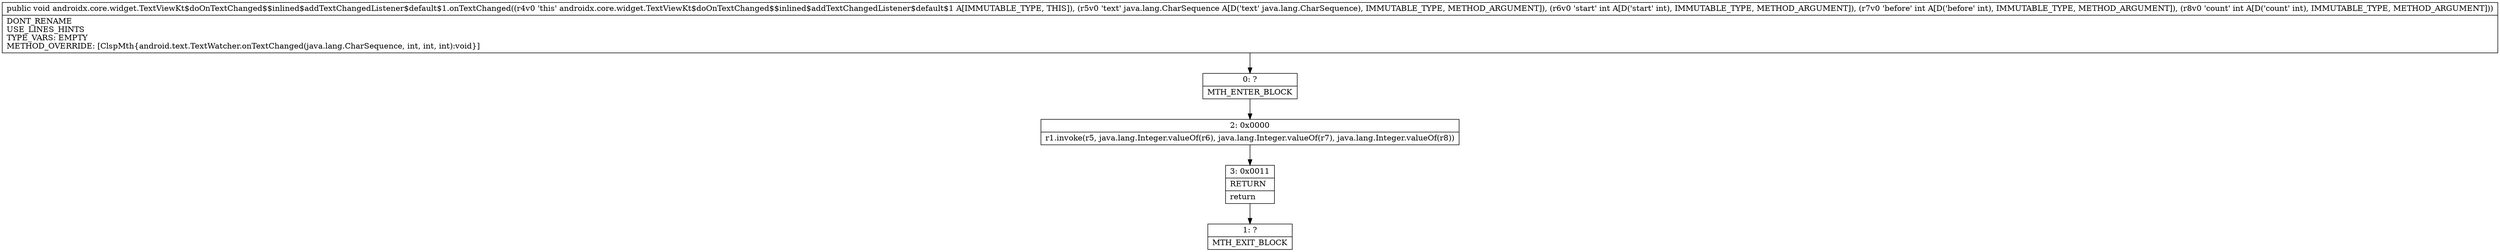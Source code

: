 digraph "CFG forandroidx.core.widget.TextViewKt$doOnTextChanged$$inlined$addTextChangedListener$default$1.onTextChanged(Ljava\/lang\/CharSequence;III)V" {
Node_0 [shape=record,label="{0\:\ ?|MTH_ENTER_BLOCK\l}"];
Node_2 [shape=record,label="{2\:\ 0x0000|r1.invoke(r5, java.lang.Integer.valueOf(r6), java.lang.Integer.valueOf(r7), java.lang.Integer.valueOf(r8))\l}"];
Node_3 [shape=record,label="{3\:\ 0x0011|RETURN\l|return\l}"];
Node_1 [shape=record,label="{1\:\ ?|MTH_EXIT_BLOCK\l}"];
MethodNode[shape=record,label="{public void androidx.core.widget.TextViewKt$doOnTextChanged$$inlined$addTextChangedListener$default$1.onTextChanged((r4v0 'this' androidx.core.widget.TextViewKt$doOnTextChanged$$inlined$addTextChangedListener$default$1 A[IMMUTABLE_TYPE, THIS]), (r5v0 'text' java.lang.CharSequence A[D('text' java.lang.CharSequence), IMMUTABLE_TYPE, METHOD_ARGUMENT]), (r6v0 'start' int A[D('start' int), IMMUTABLE_TYPE, METHOD_ARGUMENT]), (r7v0 'before' int A[D('before' int), IMMUTABLE_TYPE, METHOD_ARGUMENT]), (r8v0 'count' int A[D('count' int), IMMUTABLE_TYPE, METHOD_ARGUMENT]))  | DONT_RENAME\lUSE_LINES_HINTS\lTYPE_VARS: EMPTY\lMETHOD_OVERRIDE: [ClspMth\{android.text.TextWatcher.onTextChanged(java.lang.CharSequence, int, int, int):void\}]\l}"];
MethodNode -> Node_0;Node_0 -> Node_2;
Node_2 -> Node_3;
Node_3 -> Node_1;
}

